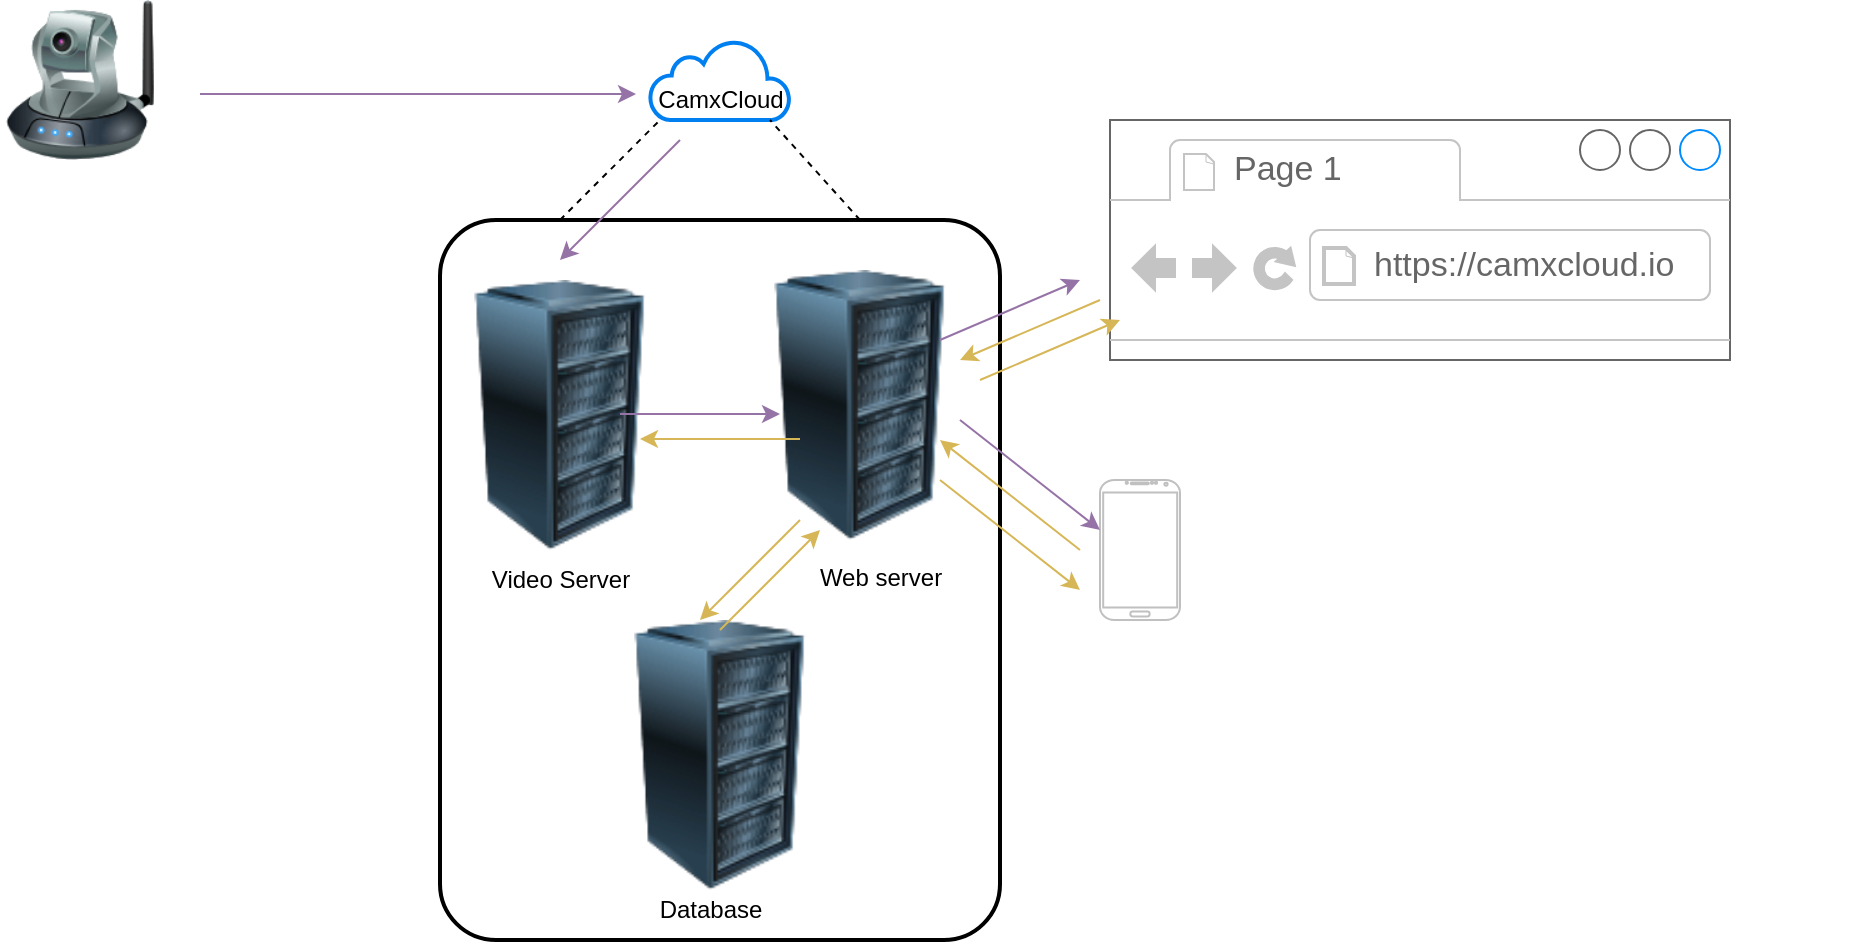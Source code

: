 <mxfile version="14.9.5" type="device"><diagram id="rsNBvJEmD2huxVd2UqoB" name="Page-1"><mxGraphModel dx="946" dy="557" grid="1" gridSize="10" guides="1" tooltips="1" connect="1" arrows="1" fold="1" page="1" pageScale="1" pageWidth="850" pageHeight="1100" math="0" shadow="0"><root><mxCell id="0"/><mxCell id="1" parent="0"/><mxCell id="CbtVD2IcBzIlw5riMzCy-1" value="" style="image;html=1;image=img/lib/clip_art/computers/Server_Rack_128x128.png" vertex="1" parent="1"><mxGeometry x="260" y="200" width="120" height="135" as="geometry"/></mxCell><mxCell id="CbtVD2IcBzIlw5riMzCy-2" value="" style="image;html=1;image=img/lib/clip_art/networking/Ip_Camera_128x128.png" vertex="1" parent="1"><mxGeometry x="40" y="60" width="80" height="80" as="geometry"/></mxCell><mxCell id="CbtVD2IcBzIlw5riMzCy-5" value="" style="image;html=1;image=img/lib/clip_art/computers/Server_Rack_128x128.png" vertex="1" parent="1"><mxGeometry x="410" y="195" width="120" height="135" as="geometry"/></mxCell><mxCell id="CbtVD2IcBzIlw5riMzCy-6" value="Video Server" style="text;html=1;align=center;verticalAlign=middle;resizable=0;points=[];autosize=1;strokeColor=none;" vertex="1" parent="1"><mxGeometry x="280" y="340" width="80" height="20" as="geometry"/></mxCell><mxCell id="CbtVD2IcBzIlw5riMzCy-7" value="Web server" style="text;html=1;align=center;verticalAlign=middle;resizable=0;points=[];autosize=1;strokeColor=none;" vertex="1" parent="1"><mxGeometry x="440" y="339" width="80" height="20" as="geometry"/></mxCell><mxCell id="CbtVD2IcBzIlw5riMzCy-8" value="" style="strokeWidth=1;shadow=0;dashed=0;align=center;html=1;shape=mxgraph.mockup.containers.browserWindow;rSize=0;strokeColor=#666666;strokeColor2=#008cff;strokeColor3=#c4c4c4;mainText=,;recursiveResize=0;" vertex="1" parent="1"><mxGeometry x="595" y="120" width="310" height="120" as="geometry"/></mxCell><mxCell id="CbtVD2IcBzIlw5riMzCy-9" value="Page 1" style="strokeWidth=1;shadow=0;dashed=0;align=center;html=1;shape=mxgraph.mockup.containers.anchor;fontSize=17;fontColor=#666666;align=left;" vertex="1" parent="CbtVD2IcBzIlw5riMzCy-8"><mxGeometry x="60" y="12" width="110" height="26" as="geometry"/></mxCell><mxCell id="CbtVD2IcBzIlw5riMzCy-10" value="https://camxcloud.io" style="strokeWidth=1;shadow=0;dashed=0;align=center;html=1;shape=mxgraph.mockup.containers.anchor;rSize=0;fontSize=17;fontColor=#666666;align=left;" vertex="1" parent="CbtVD2IcBzIlw5riMzCy-8"><mxGeometry x="130" y="60" width="250" height="26" as="geometry"/></mxCell><mxCell id="CbtVD2IcBzIlw5riMzCy-11" value="" style="verticalLabelPosition=bottom;verticalAlign=top;html=1;shadow=0;dashed=0;strokeWidth=1;shape=mxgraph.android.phone2;strokeColor=#c0c0c0;" vertex="1" parent="1"><mxGeometry x="590" y="300" width="40" height="70" as="geometry"/></mxCell><mxCell id="CbtVD2IcBzIlw5riMzCy-12" value="" style="rounded=1;arcSize=10;dashed=0;fillColor=none;gradientColor=none;strokeWidth=2;" vertex="1" parent="1"><mxGeometry x="260" y="170" width="280" height="360" as="geometry"/></mxCell><mxCell id="CbtVD2IcBzIlw5riMzCy-17" value="" style="group" vertex="1" connectable="0" parent="1"><mxGeometry x="360" y="80" width="80" height="40" as="geometry"/></mxCell><mxCell id="CbtVD2IcBzIlw5riMzCy-15" value="" style="html=1;verticalLabelPosition=bottom;align=center;labelBackgroundColor=#ffffff;verticalAlign=top;strokeWidth=2;strokeColor=#0080F0;shadow=0;dashed=0;shape=mxgraph.ios7.icons.cloud;" vertex="1" parent="CbtVD2IcBzIlw5riMzCy-17"><mxGeometry x="5" width="70" height="40" as="geometry"/></mxCell><mxCell id="CbtVD2IcBzIlw5riMzCy-16" value="CamxCloud" style="text;html=1;align=center;verticalAlign=middle;resizable=0;points=[];autosize=1;strokeColor=none;" vertex="1" parent="CbtVD2IcBzIlw5riMzCy-17"><mxGeometry y="20" width="80" height="20" as="geometry"/></mxCell><mxCell id="CbtVD2IcBzIlw5riMzCy-18" value="" style="endArrow=none;dashed=1;html=1;" edge="1" parent="1"><mxGeometry width="50" height="50" relative="1" as="geometry"><mxPoint x="320" y="170" as="sourcePoint"/><mxPoint x="370" y="120" as="targetPoint"/></mxGeometry></mxCell><mxCell id="CbtVD2IcBzIlw5riMzCy-19" value="" style="endArrow=none;dashed=1;html=1;" edge="1" parent="1"><mxGeometry width="50" height="50" relative="1" as="geometry"><mxPoint x="470" y="170" as="sourcePoint"/><mxPoint x="425" y="120" as="targetPoint"/></mxGeometry></mxCell><mxCell id="CbtVD2IcBzIlw5riMzCy-20" value="" style="endArrow=classic;html=1;entryX=-0.025;entryY=0.35;entryDx=0;entryDy=0;entryPerimeter=0;fillColor=#e1d5e7;strokeColor=#9673a6;" edge="1" parent="1" target="CbtVD2IcBzIlw5riMzCy-16"><mxGeometry width="50" height="50" relative="1" as="geometry"><mxPoint x="140" y="107" as="sourcePoint"/><mxPoint x="180" y="100" as="targetPoint"/></mxGeometry></mxCell><mxCell id="CbtVD2IcBzIlw5riMzCy-24" value="" style="endArrow=classic;html=1;fillColor=#e1d5e7;strokeColor=#9673a6;" edge="1" parent="1"><mxGeometry width="50" height="50" relative="1" as="geometry"><mxPoint x="350" y="267" as="sourcePoint"/><mxPoint x="430" y="267" as="targetPoint"/></mxGeometry></mxCell><mxCell id="CbtVD2IcBzIlw5riMzCy-25" value="" style="endArrow=classic;html=1;fillColor=#fff2cc;strokeColor=#d6b656;" edge="1" parent="1"><mxGeometry width="50" height="50" relative="1" as="geometry"><mxPoint x="440" y="279.5" as="sourcePoint"/><mxPoint x="360" y="279.5" as="targetPoint"/></mxGeometry></mxCell><mxCell id="CbtVD2IcBzIlw5riMzCy-26" value="" style="endArrow=classic;html=1;fillColor=#e1d5e7;strokeColor=#9673a6;" edge="1" parent="1"><mxGeometry width="50" height="50" relative="1" as="geometry"><mxPoint x="380" y="130" as="sourcePoint"/><mxPoint x="320" y="190" as="targetPoint"/></mxGeometry></mxCell><mxCell id="CbtVD2IcBzIlw5riMzCy-27" value="" style="endArrow=classic;html=1;fillColor=#e1d5e7;strokeColor=#9673a6;" edge="1" parent="1"><mxGeometry width="50" height="50" relative="1" as="geometry"><mxPoint x="510" y="230" as="sourcePoint"/><mxPoint x="580" y="200" as="targetPoint"/></mxGeometry></mxCell><mxCell id="CbtVD2IcBzIlw5riMzCy-28" value="" style="endArrow=classic;html=1;fillColor=#fff2cc;strokeColor=#d6b656;" edge="1" parent="1"><mxGeometry width="50" height="50" relative="1" as="geometry"><mxPoint x="590" y="210" as="sourcePoint"/><mxPoint x="520" y="240" as="targetPoint"/></mxGeometry></mxCell><mxCell id="CbtVD2IcBzIlw5riMzCy-29" value="" style="endArrow=classic;html=1;fillColor=#fff2cc;strokeColor=#d6b656;" edge="1" parent="1"><mxGeometry width="50" height="50" relative="1" as="geometry"><mxPoint x="580" y="335" as="sourcePoint"/><mxPoint x="510" y="280" as="targetPoint"/></mxGeometry></mxCell><mxCell id="CbtVD2IcBzIlw5riMzCy-31" value="" style="endArrow=classic;html=1;fillColor=#e1d5e7;strokeColor=#9673a6;" edge="1" parent="1"><mxGeometry width="50" height="50" relative="1" as="geometry"><mxPoint x="520" y="270" as="sourcePoint"/><mxPoint x="590" y="325" as="targetPoint"/></mxGeometry></mxCell><mxCell id="CbtVD2IcBzIlw5riMzCy-33" value="" style="image;html=1;image=img/lib/clip_art/computers/Server_Rack_128x128.png" vertex="1" parent="1"><mxGeometry x="340" y="370" width="120" height="135" as="geometry"/></mxCell><mxCell id="CbtVD2IcBzIlw5riMzCy-34" value="Database" style="text;html=1;align=center;verticalAlign=middle;resizable=0;points=[];autosize=1;strokeColor=none;" vertex="1" parent="1"><mxGeometry x="360" y="505" width="70" height="20" as="geometry"/></mxCell><mxCell id="CbtVD2IcBzIlw5riMzCy-35" value="" style="endArrow=classic;html=1;fillColor=#fff2cc;strokeColor=#d6b656;" edge="1" parent="1"><mxGeometry width="50" height="50" relative="1" as="geometry"><mxPoint x="440" y="320" as="sourcePoint"/><mxPoint x="390" y="370" as="targetPoint"/></mxGeometry></mxCell><mxCell id="CbtVD2IcBzIlw5riMzCy-36" value="" style="endArrow=classic;html=1;fillColor=#fff2cc;strokeColor=#d6b656;" edge="1" parent="1"><mxGeometry width="50" height="50" relative="1" as="geometry"><mxPoint x="400" y="375" as="sourcePoint"/><mxPoint x="450" y="325" as="targetPoint"/></mxGeometry></mxCell><mxCell id="CbtVD2IcBzIlw5riMzCy-37" value="" style="endArrow=classic;html=1;fillColor=#fff2cc;strokeColor=#d6b656;" edge="1" parent="1"><mxGeometry width="50" height="50" relative="1" as="geometry"><mxPoint x="530" y="250" as="sourcePoint"/><mxPoint x="600" y="220" as="targetPoint"/></mxGeometry></mxCell><mxCell id="CbtVD2IcBzIlw5riMzCy-38" value="" style="endArrow=classic;html=1;fillColor=#fff2cc;strokeColor=#d6b656;" edge="1" parent="1"><mxGeometry width="50" height="50" relative="1" as="geometry"><mxPoint x="510" y="300" as="sourcePoint"/><mxPoint x="580" y="355" as="targetPoint"/></mxGeometry></mxCell></root></mxGraphModel></diagram></mxfile>